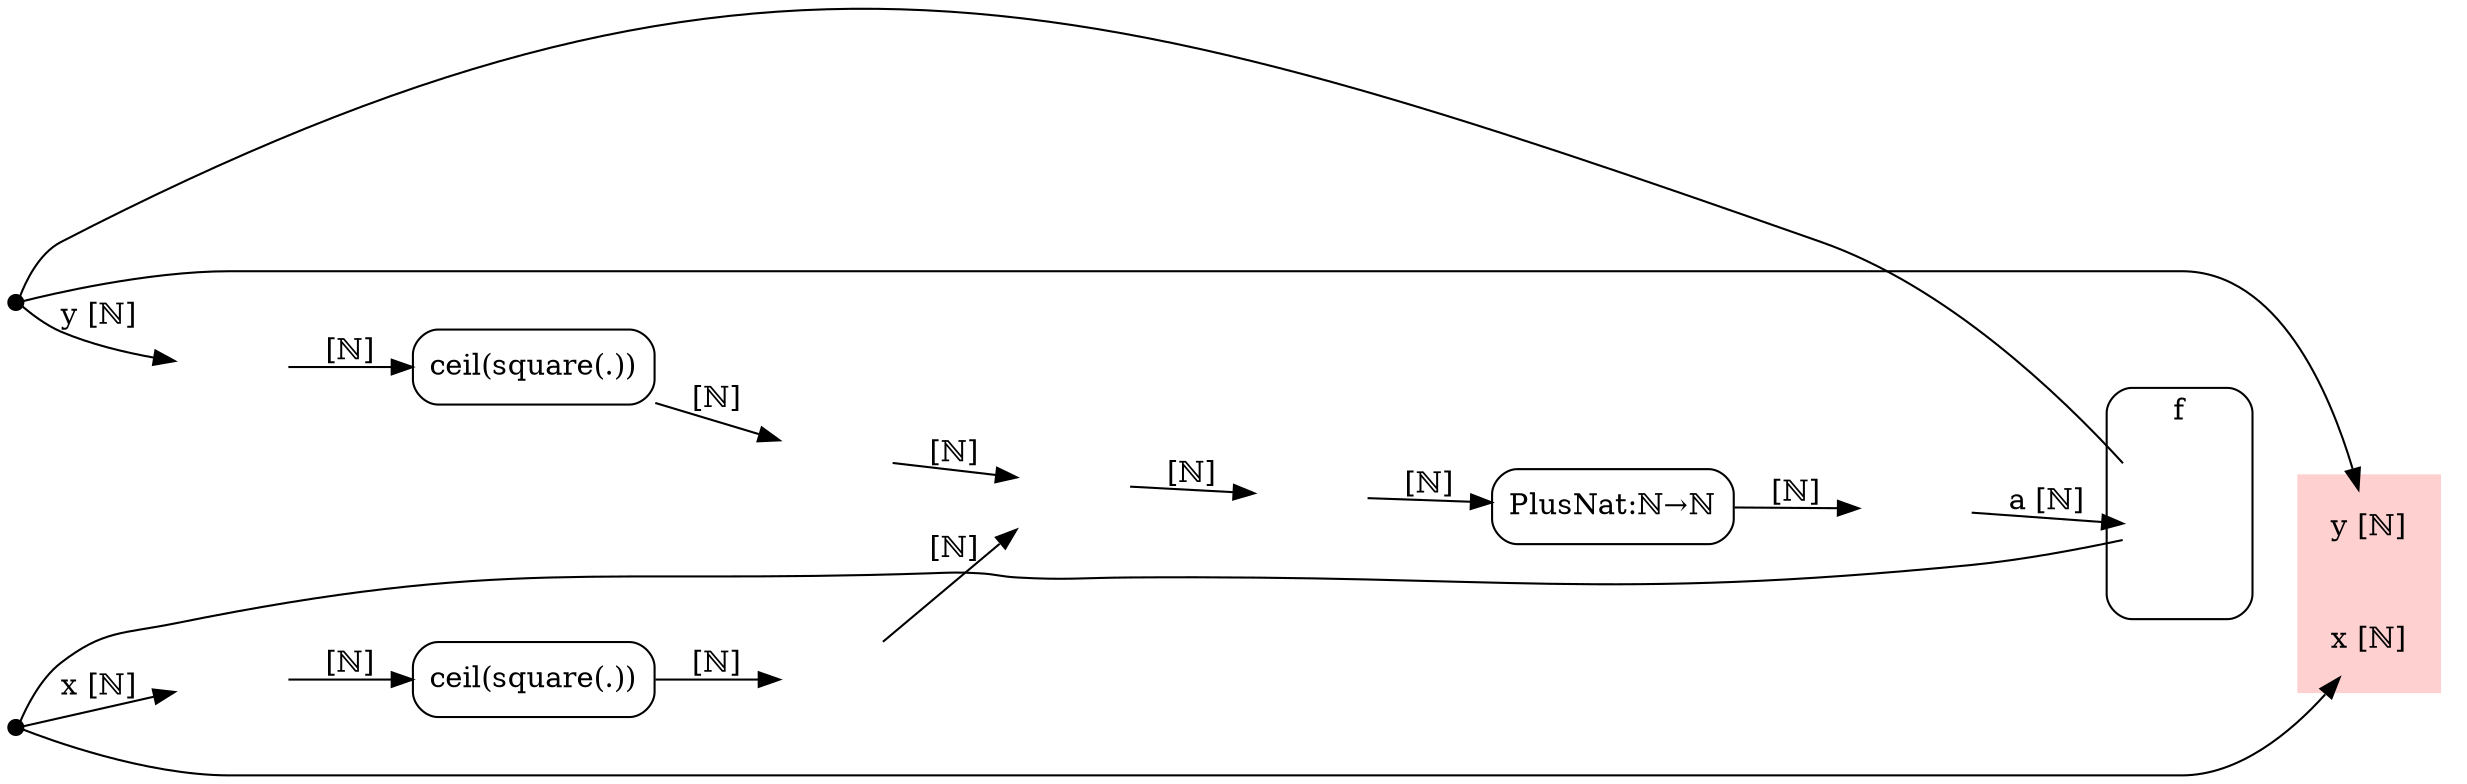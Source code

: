 /* Generated by GvGen v.0.9.1 (http://www.picviz.com/sections/opensource/gvgen.html) */

digraph G {
rankdir=LR;
   subgraph cluster1 {
   shape="box";
style="rounded";
label="f";
      node2 [shape="none",fixedsize="true",imagescale="true",image="/var/folders/kf/_zwsc1_j2wn8smr7xtrrpnxc0000gn/T/tmpSpL6Yqdp-icons/resized/100/InvPlus2Nat.png",label="",height="1.0"];
   }
   node3 [width="0.1",style="filled",fillcolor="black",color="black",shape="point",label=""];
   node4 [width="0.1",style="filled",fillcolor="black",color="black",shape="point",label=""];
   node5 [shape="box",style="rounded",label="ceil(square(.))"];
   node6 [shape="box",style="rounded",label="ceil(square(.))"];
   node7 [shape="none",fixedsize="true",imagescale="true",image="/var/folders/kf/_zwsc1_j2wn8smr7xtrrpnxc0000gn/T/tmpSpL6Yqdp-icons/resized/100/SumNNat.png",label="",height="1.0"];
   node8 [shape="box",style="rounded",label="PlusNat:ℕ→ℕ"];
   node9 [fixedsize="true",imagescale="true",shape="plaintext",image="/var/folders/kf/_zwsc1_j2wn8smr7xtrrpnxc0000gn/T/tmpSpL6Yqdp-icons/resized/100/leq.png",label=""];
   node10 [fixedsize="true",imagescale="true",shape="plaintext",image="/var/folders/kf/_zwsc1_j2wn8smr7xtrrpnxc0000gn/T/tmpSpL6Yqdp-icons/resized/100/leq.png",label=""];
   node11 [fixedsize="true",imagescale="true",shape="plaintext",image="/var/folders/kf/_zwsc1_j2wn8smr7xtrrpnxc0000gn/T/tmpSpL6Yqdp-icons/resized/100/leq.png",label=""];
   node12 [fixedsize="true",imagescale="true",shape="plaintext",image="/var/folders/kf/_zwsc1_j2wn8smr7xtrrpnxc0000gn/T/tmpSpL6Yqdp-icons/resized/100/leq.png",label=""];
   node13 [fixedsize="true",imagescale="true",shape="plaintext",image="/var/folders/kf/_zwsc1_j2wn8smr7xtrrpnxc0000gn/T/tmpSpL6Yqdp-icons/resized/100/leq.png",label=""];
   node14 [fixedsize="true",imagescale="true",shape="plaintext",image="/var/folders/kf/_zwsc1_j2wn8smr7xtrrpnxc0000gn/T/tmpSpL6Yqdp-icons/resized/100/leq.png",label=""];
   subgraph cluster15 {
   color="white";
bgcolor="#FFd0d0";
shape="plaintext";
label="";
      node17 [shape="none",label="x [ℕ]"];
      node16 [shape="none",label="y [ℕ]"];
   }
node2->node16 [style="invis",ltail=cluster1];
node2->node3 [weight="0",dir="none",constraint="false"];
node2->node4 [weight="0",dir="none",constraint="false"];
node3->node10 [label="y [ℕ]"];
node3->node16;
node4->node9 [label="x [ℕ]"];
node4->node17;
node5->node11 [label="[ℕ]"];
node6->node12 [label="[ℕ]"];
node6->node16 [style="invis"];
node7->node13 [label="[ℕ]"];
node8->node14 [label="[ℕ]"];
node9->node5 [label="[ℕ]"];
node10->node6 [label="[ℕ]"];
node11->node7 [label="[ℕ]"];
node11->node16 [style="invis"];
node12->node7 [label="[ℕ]"];
node13->node8 [label="[ℕ]"];
node14->node2 [label="a [ℕ]"];
}
